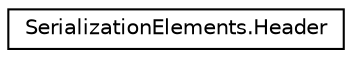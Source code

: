 digraph "Graphical Class Hierarchy"
{
 // LATEX_PDF_SIZE
  edge [fontname="Helvetica",fontsize="10",labelfontname="Helvetica",labelfontsize="10"];
  node [fontname="Helvetica",fontsize="10",shape=record];
  rankdir="LR";
  Node0 [label="SerializationElements.Header",height=0.2,width=0.4,color="black", fillcolor="white", style="filled",URL="$class_serialization_elements_1_1_header.html",tooltip=" "];
}
